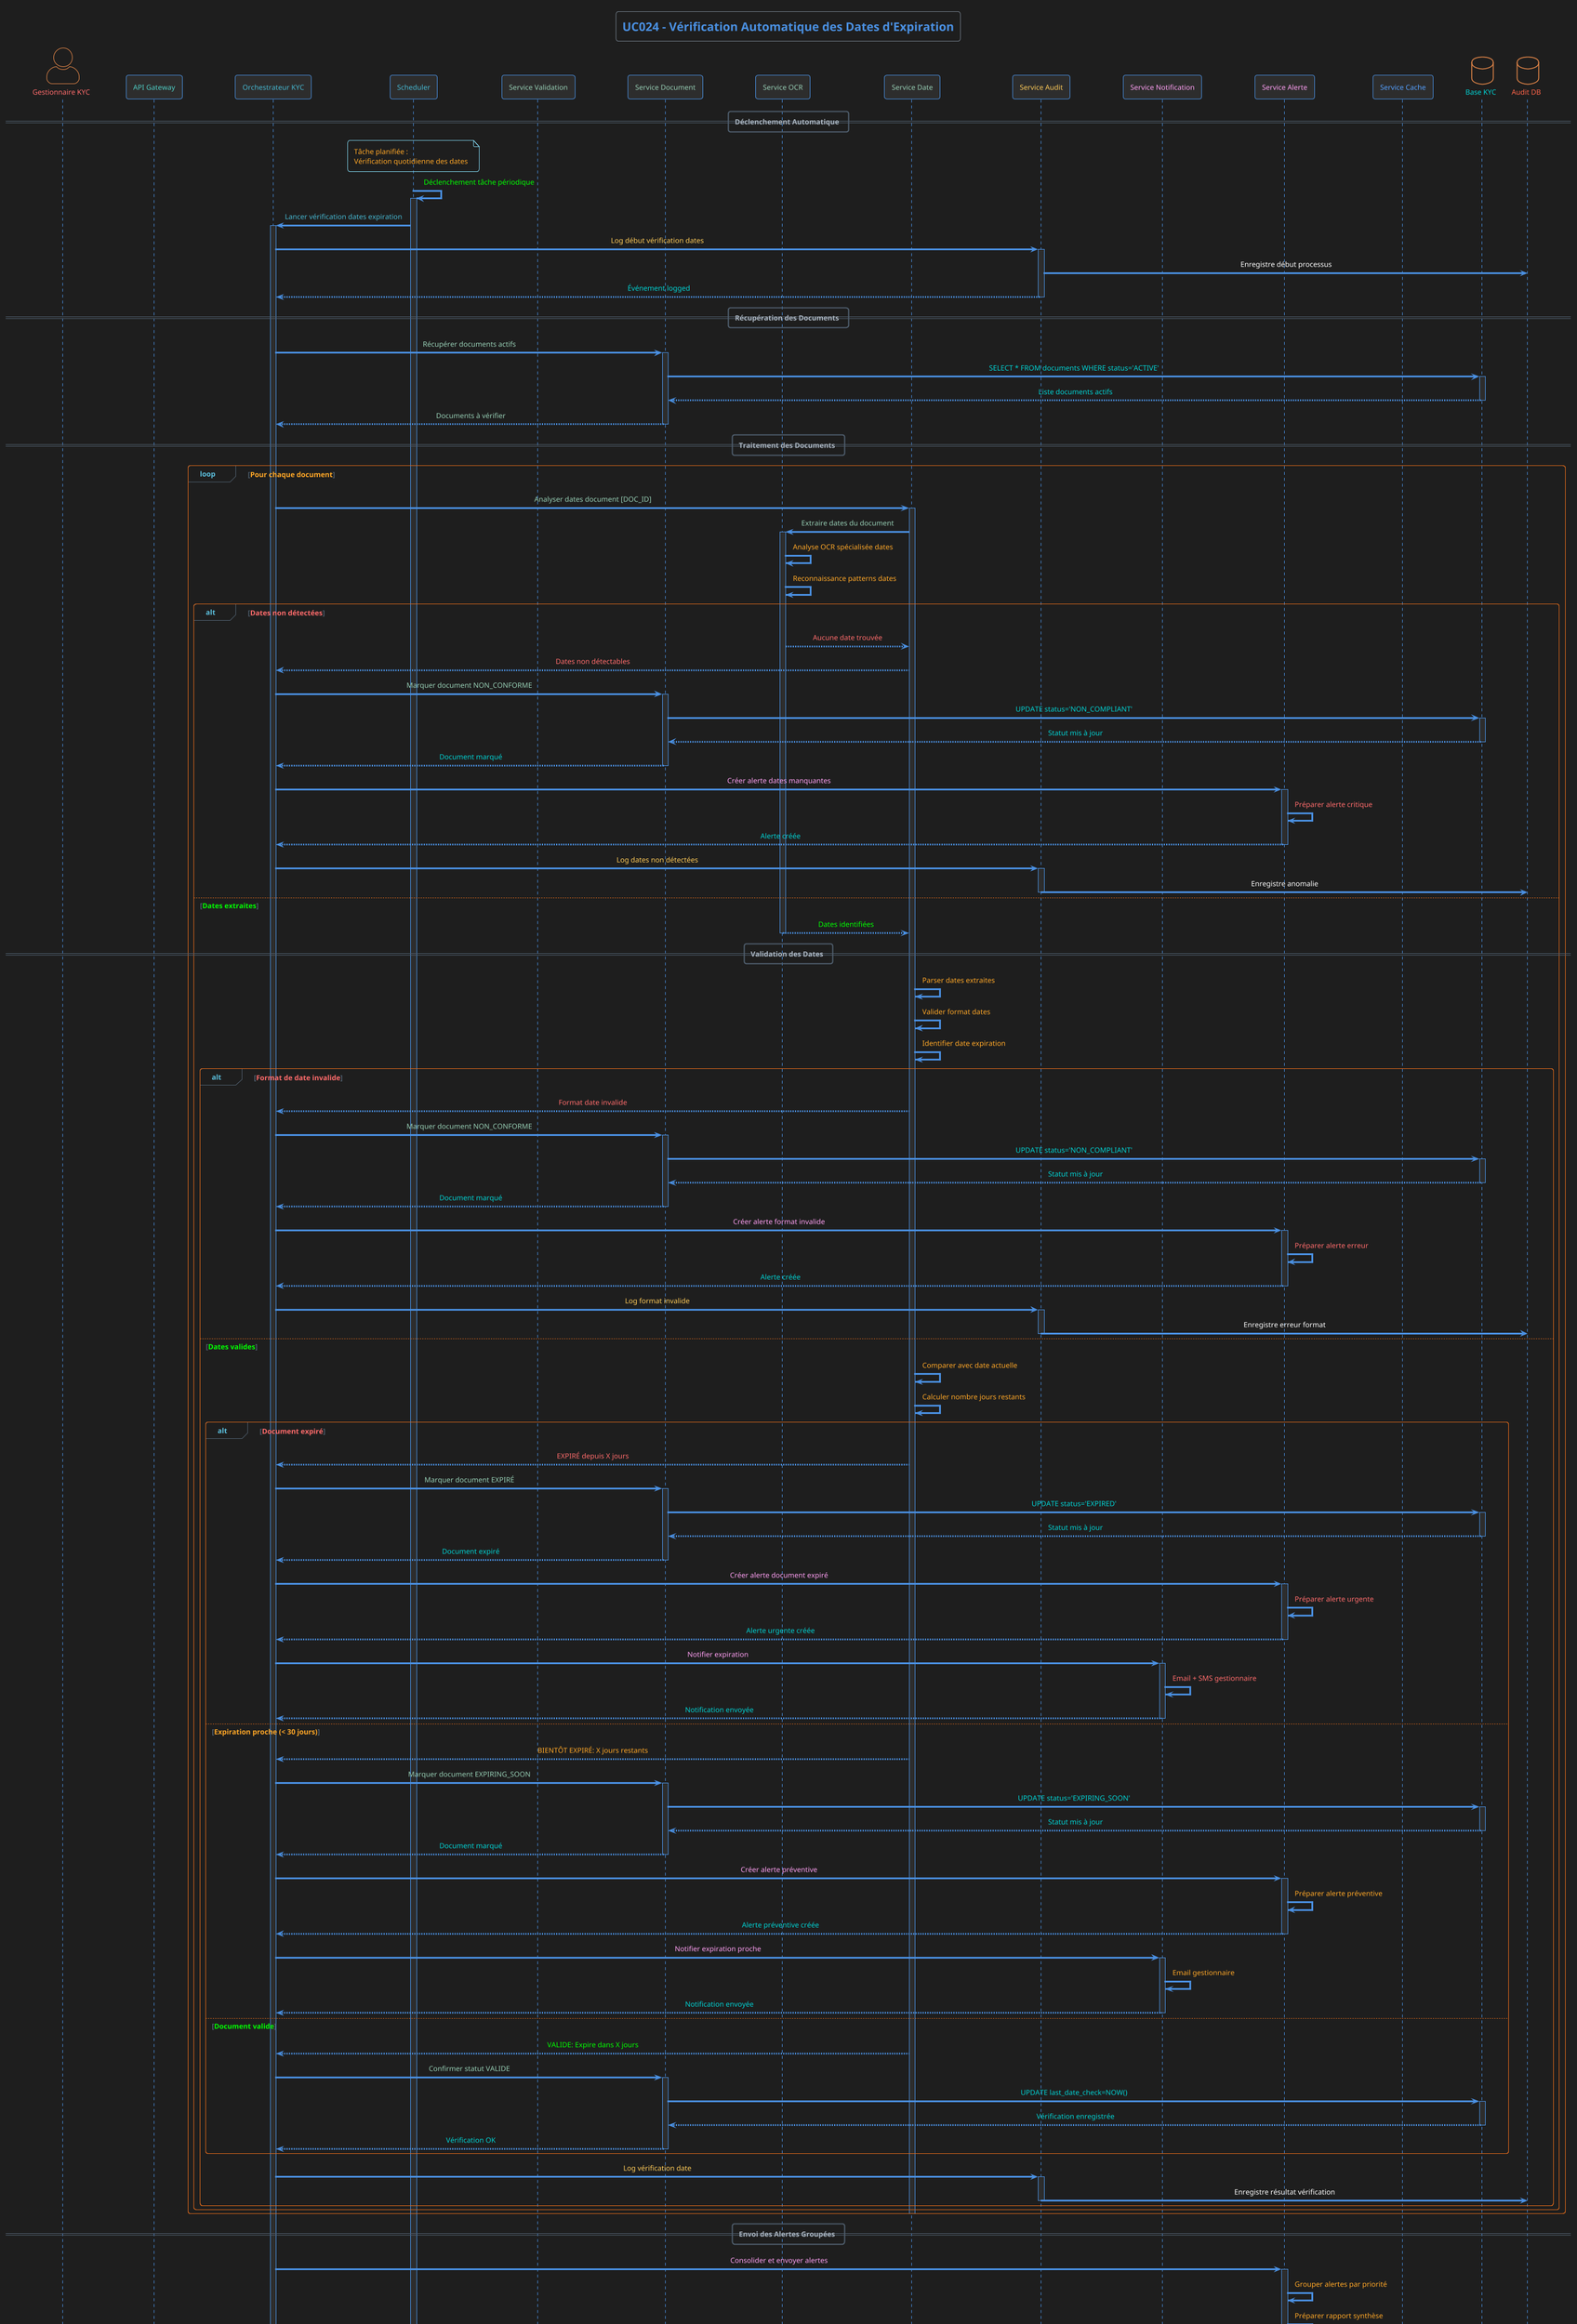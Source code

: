 @startuml UC024
!theme superhero-outline
skinparam backgroundColor #1e1e1e
skinparam actorStyle awesome
skinparam participant {
    BackgroundColor #2d2d2d
    BorderColor #4a90e2
    FontColor #ffffff
}
skinparam sequence {
    ArrowColor #4a90e2
    LifeLineBackgroundColor #2d2d2d
    LifeLineBorderColor #4a90e2
    MessageAlignment center
}

title <color:#4a90e2>UC024 - Vérification Automatique des Dates d'Expiration</color>

' Acteurs
actor "<color:#ff6b6b>Gestionnaire KYC</color>" as Gestionnaire

' Interface Layer
participant "<color:#4ecdc4>API Gateway</color>" as Gateway

' Orchestration Layer
participant "<color:#45b7d1>Orchestrateur KYC</color>" as Orchestrator
participant "<color:#45b7d1>Scheduler</color>" as Scheduler

' Services Métier
participant "<color:#96ceb4>Service Validation</color>" as ValidationService
participant "<color:#96ceb4>Service Document</color>" as DocumentService
participant "<color:#96ceb4>Service OCR</color>" as OCRService
participant "<color:#96ceb4>Service Date</color>" as DateService

' Services Techniques
participant "<color:#feca57>Service Audit</color>" as AuditService
participant "<color:#ff9ff3>Service Notification</color>" as NotificationService
participant "<color:#ff9ff3>Service Alerte</color>" as AlertService
participant "<color:#54a0ff>Service Cache</color>" as CacheService

' Infrastructure
database "<color:#00d2d3>Base KYC</color>" as KYCDB
database "<color:#ff6348>Audit DB</color>" as AuditDB

== Déclenchement Automatique ==

note over Scheduler : <color:#ffa726>Tâche planifiée :</color>\n<color:#ffa726>Vérification quotidienne des dates</color>

Scheduler -> Scheduler : <color:#00ff00>Déclenchement tâche périodique</color>
activate Scheduler

Scheduler -> Orchestrator : <color:#45b7d1>Lancer vérification dates expiration</color>
activate Orchestrator

Orchestrator -> AuditService : <color:#feca57>Log début vérification dates</color>
activate AuditService
AuditService -> AuditDB : Enregistre début processus
AuditService --> Orchestrator : <color:#00d2d3>Événement logged</color>
deactivate AuditService

== Récupération des Documents ==

Orchestrator -> DocumentService : <color:#96ceb4>Récupérer documents actifs</color>
activate DocumentService

DocumentService -> KYCDB : <color:#00d2d3>SELECT * FROM documents WHERE status='ACTIVE'</color>
activate KYCDB
KYCDB --> DocumentService : <color:#00d2d3>Liste documents actifs</color>
deactivate KYCDB

DocumentService --> Orchestrator : <color:#96ceb4>Documents à vérifier</color>
deactivate DocumentService

== Traitement des Documents ==

loop <color:#ffa726>Pour chaque document</color>
    Orchestrator -> DateService : <color:#96ceb4>Analyser dates document [DOC_ID]</color>
    activate DateService
    
    DateService -> OCRService : <color:#96ceb4>Extraire dates du document</color>
    activate OCRService
    
    OCRService -> OCRService : <color:#ffa726>Analyse OCR spécialisée dates</color>
    OCRService -> OCRService : <color:#ffa726>Reconnaissance patterns dates</color>
    
    alt <color:#ff6b6b>Dates non détectées</color>
        OCRService --> DateService : <color:#ff6b6b>Aucune date trouvée</color>
        DateService --> Orchestrator : <color:#ff6b6b>Dates non détectables</color>
        
        Orchestrator -> DocumentService : <color:#96ceb4>Marquer document NON_CONFORME</color>
        activate DocumentService
        DocumentService -> KYCDB : <color:#00d2d3>UPDATE status='NON_COMPLIANT'</color>
        activate KYCDB
        KYCDB --> DocumentService : <color:#00d2d3>Statut mis à jour</color>
        deactivate KYCDB
        DocumentService --> Orchestrator : <color:#00d2d3>Document marqué</color>
        deactivate DocumentService
        
        Orchestrator -> AlertService : <color:#ff9ff3>Créer alerte dates manquantes</color>
        activate AlertService
        AlertService -> AlertService : <color:#ff6b6b>Préparer alerte critique</color>
        AlertService --> Orchestrator : <color:#00d2d3>Alerte créée</color>
        deactivate AlertService
        
        Orchestrator -> AuditService : <color:#feca57>Log dates non détectées</color>
        activate AuditService
        AuditService -> AuditDB : Enregistre anomalie
        deactivate AuditService
        
    else <color:#00ff00>Dates extraites</color>
        OCRService --> DateService : <color:#00ff00>Dates identifiées</color>
        deactivate OCRService
        
        == Validation des Dates ==
        
        DateService -> DateService : <color:#ffa726>Parser dates extraites</color>
        DateService -> DateService : <color:#ffa726>Valider format dates</color>
        DateService -> DateService : <color:#ffa726>Identifier date expiration</color>
        
        alt <color:#ff6b6b>Format de date invalide</color>
            DateService --> Orchestrator : <color:#ff6b6b>Format date invalide</color>
            
            Orchestrator -> DocumentService : <color:#96ceb4>Marquer document NON_CONFORME</color>
            activate DocumentService
            DocumentService -> KYCDB : <color:#00d2d3>UPDATE status='NON_COMPLIANT'</color>
            activate KYCDB
            KYCDB --> DocumentService : <color:#00d2d3>Statut mis à jour</color>
            deactivate KYCDB
            DocumentService --> Orchestrator : <color:#00d2d3>Document marqué</color>
            deactivate DocumentService
            
            Orchestrator -> AlertService : <color:#ff9ff3>Créer alerte format invalide</color>
            activate AlertService
            AlertService -> AlertService : <color:#ff6b6b>Préparer alerte erreur</color>
            AlertService --> Orchestrator : <color:#00d2d3>Alerte créée</color>
            deactivate AlertService
            
            Orchestrator -> AuditService : <color:#feca57>Log format invalide</color>
            activate AuditService
            AuditService -> AuditDB : Enregistre erreur format
            deactivate AuditService
            
        else <color:#00ff00>Dates valides</color>
            DateService -> DateService : <color:#ffa726>Comparer avec date actuelle</color>
            DateService -> DateService : <color:#ffa726>Calculer nombre jours restants</color>
            
            alt <color:#ff6b6b>Document expiré</color>
                DateService --> Orchestrator : <color:#ff6b6b>EXPIRÉ depuis X jours</color>
                
                Orchestrator -> DocumentService : <color:#96ceb4>Marquer document EXPIRÉ</color>
                activate DocumentService
                DocumentService -> KYCDB : <color:#00d2d3>UPDATE status='EXPIRED'</color>
                activate KYCDB
                KYCDB --> DocumentService : <color:#00d2d3>Statut mis à jour</color>
                deactivate KYCDB
                DocumentService --> Orchestrator : <color:#00d2d3>Document expiré</color>
                deactivate DocumentService
                
                Orchestrator -> AlertService : <color:#ff9ff3>Créer alerte document expiré</color>
                activate AlertService
                AlertService -> AlertService : <color:#ff6b6b>Préparer alerte urgente</color>
                AlertService --> Orchestrator : <color:#00d2d3>Alerte urgente créée</color>
                deactivate AlertService
                
                Orchestrator -> NotificationService : <color:#ff9ff3>Notifier expiration</color>
                activate NotificationService
                NotificationService -> NotificationService : <color:#ff6b6b>Email + SMS gestionnaire</color>
                NotificationService --> Orchestrator : <color:#00d2d3>Notification envoyée</color>
                deactivate NotificationService
                
            else <color:#ffa726>Expiration proche (< 30 jours)</color>
                DateService --> Orchestrator : <color:#ffa726>BIENTÔT EXPIRÉ: X jours restants</color>
                
                Orchestrator -> DocumentService : <color:#96ceb4>Marquer document EXPIRING_SOON</color>
                activate DocumentService
                DocumentService -> KYCDB : <color:#00d2d3>UPDATE status='EXPIRING_SOON'</color>
                activate KYCDB
                KYCDB --> DocumentService : <color:#00d2d3>Statut mis à jour</color>
                deactivate KYCDB
                DocumentService --> Orchestrator : <color:#00d2d3>Document marqué</color>
                deactivate DocumentService
                
                Orchestrator -> AlertService : <color:#ff9ff3>Créer alerte préventive</color>
                activate AlertService
                AlertService -> AlertService : <color:#ffa726>Préparer alerte préventive</color>
                AlertService --> Orchestrator : <color:#00d2d3>Alerte préventive créée</color>
                deactivate AlertService
                
                Orchestrator -> NotificationService : <color:#ff9ff3>Notifier expiration proche</color>
                activate NotificationService
                NotificationService -> NotificationService : <color:#ffa726>Email gestionnaire</color>
                NotificationService --> Orchestrator : <color:#00d2d3>Notification envoyée</color>
                deactivate NotificationService
                
            else <color:#00ff00>Document valide</color>
                DateService --> Orchestrator : <color:#00ff00>VALIDE: Expire dans X jours</color>
                
                Orchestrator -> DocumentService : <color:#96ceb4>Confirmer statut VALIDE</color>
                activate DocumentService
                DocumentService -> KYCDB : <color:#00d2d3>UPDATE last_date_check=NOW()</color>
                activate KYCDB
                KYCDB --> DocumentService : <color:#00d2d3>Vérification enregistrée</color>
                deactivate KYCDB
                DocumentService --> Orchestrator : <color:#00d2d3>Vérification OK</color>
                deactivate DocumentService
            end
            
            Orchestrator -> AuditService : <color:#feca57>Log vérification date</color>
            activate AuditService
            AuditService -> AuditDB : Enregistre résultat vérification
            deactivate AuditService
        end
    end
    deactivate DateService
end

== Envoi des Alertes Groupées ==

Orchestrator -> AlertService : <color:#ff9ff3>Consolider et envoyer alertes</color>
activate AlertService

AlertService -> AlertService : <color:#ffa726>Grouper alertes par priorité</color>
AlertService -> AlertService : <color:#ffa726>Préparer rapport synthèse</color>

AlertService -> NotificationService : <color:#ff9ff3>Envoyer rapport quotidien</color>
activate NotificationService
NotificationService -> Gestionnaire : <color:#ff9ff3>Email rapport dates expiration</color>
activate Gestionnaire
NotificationService --> AlertService : <color:#00d2d3>Rapport envoyé</color>
deactivate NotificationService

AlertService --> Orchestrator : <color:#00ff00>Alertes traitées</color>
deactivate AlertService

== Finalisation ==

Orchestrator -> CacheService : <color:#54a0ff>Invalider cache documents</color>
activate CacheService
CacheService --> Orchestrator : <color:#00d2d3>Cache invalidé</color>
deactivate CacheService

Orchestrator -> AuditService : <color:#feca57>Log fin vérification globale</color>
activate AuditService
AuditService -> AuditDB : Enregistre fin processus
AuditService --> Orchestrator : <color:#00d2d3>Processus audité</color>
deactivate AuditService

Orchestrator --> Scheduler : <color:#00ff00>Vérification terminée</color>
deactivate Orchestrator

Scheduler -> Scheduler : <color:#00ff00>Planifier prochaine exécution</color>
deactivate Scheduler

note over Gestionnaire : <color:#00ff00>Rapport de vérification</color>\n<color:#00ff00>des dates d'expiration reçu</color>
deactivate Gestionnaire

@enduml
